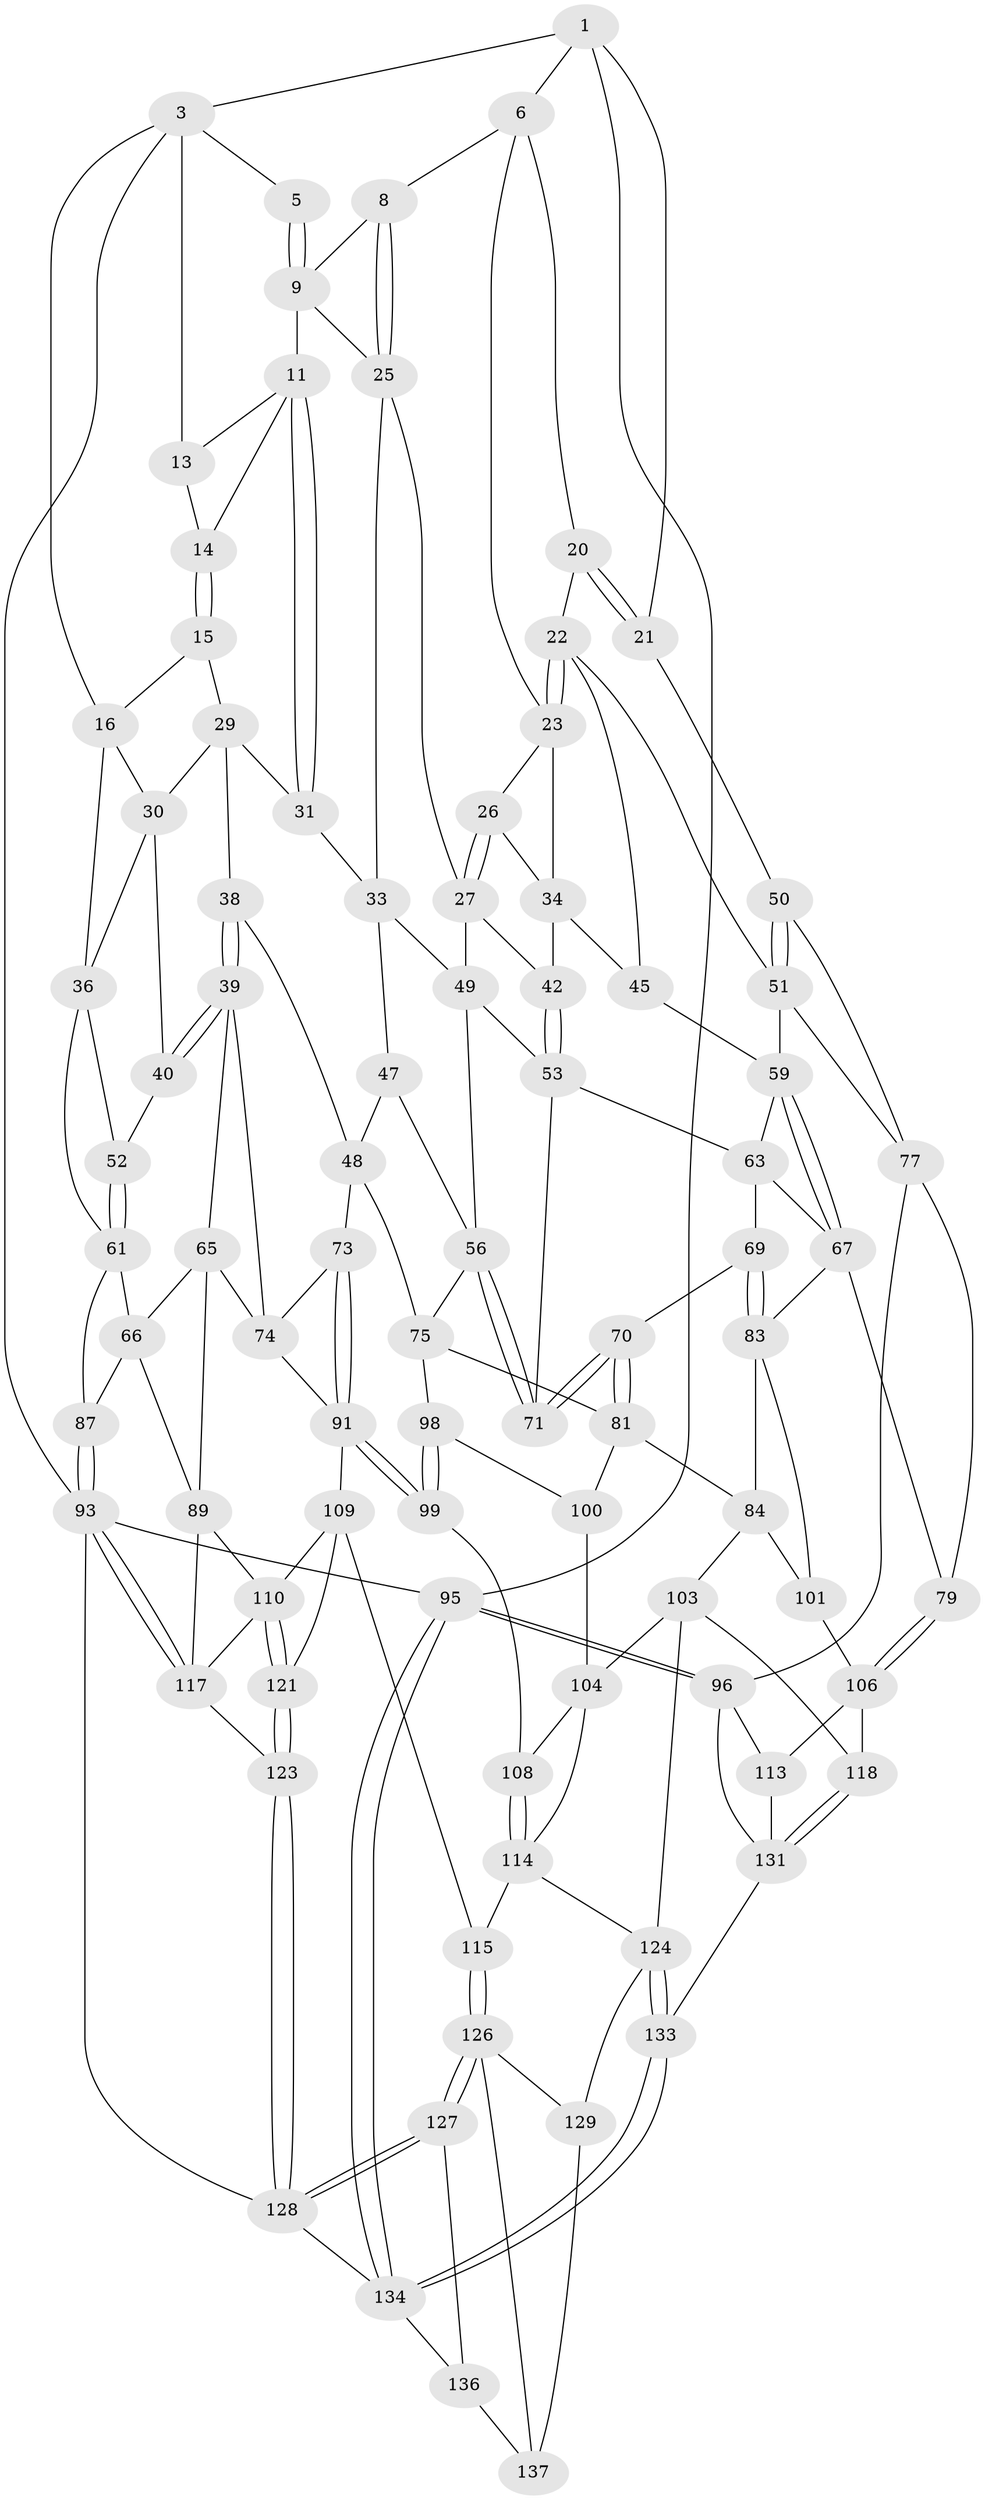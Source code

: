 // Generated by graph-tools (version 1.1) at 2025/52/02/27/25 19:52:40]
// undirected, 87 vertices, 191 edges
graph export_dot {
graph [start="1"]
  node [color=gray90,style=filled];
  1 [pos="+0.6063540713658069+0",super="+2"];
  3 [pos="+0+0",super="+4"];
  5 [pos="+0.5212743517140047+0"];
  6 [pos="+0.7140291535016331+0.08022393231978772",super="+7"];
  8 [pos="+0.5517745503660407+0.10691332386975766"];
  9 [pos="+0.4956549595834781+0",super="+10"];
  11 [pos="+0.3680820708477594+0.11740070587105007",super="+12"];
  13 [pos="+0.15832329928703698+0"];
  14 [pos="+0.1570149611470814+0",super="+18"];
  15 [pos="+0.1297745327432949+0.08753945770817004",super="+19"];
  16 [pos="+0.09699518770890614+0.1256625717090629",super="+17"];
  20 [pos="+0.8582955280109758+0.07365358362072144"];
  21 [pos="+1+0"];
  22 [pos="+0.8463357421805363+0.2227387997026361",super="+44"];
  23 [pos="+0.7658609705500307+0.1946435174711537",super="+24"];
  25 [pos="+0.5417355972052827+0.17118190599615477",super="+28"];
  26 [pos="+0.6794560487624562+0.16229766808335885"];
  27 [pos="+0.5860245113949594+0.2242120264863728",super="+43"];
  29 [pos="+0.22767312036699022+0.19422842351150452",super="+32"];
  30 [pos="+0.10718036481526393+0.21271273851193176",super="+35"];
  31 [pos="+0.3616102678088694+0.15594667287049668"];
  33 [pos="+0.4567248345976932+0.22733058029543046",super="+46"];
  34 [pos="+0.7078600546290831+0.23393945654056333",super="+41"];
  36 [pos="+0.0420850182772456+0.26640880912385523",super="+37"];
  38 [pos="+0.27547600745906414+0.30453645069844104"];
  39 [pos="+0.24476967857650822+0.3296498312738714",super="+64"];
  40 [pos="+0.2083443124225461+0.32028287205039985"];
  42 [pos="+0.6860755376889681+0.305886479995512"];
  45 [pos="+0.7880853564671672+0.3005879996717977"];
  47 [pos="+0.42929509260371734+0.3415795768059614"];
  48 [pos="+0.39605962412196494+0.34848498417545315",super="+72"];
  49 [pos="+0.5624293843196055+0.3012403076538171",super="+55"];
  50 [pos="+1+0.069332560664433"];
  51 [pos="+0.9074067633651229+0.26919262400358557",super="+58"];
  52 [pos="+0.0924314566803835+0.3451546091126384"];
  53 [pos="+0.6783799006074218+0.3773347055717542",super="+54"];
  56 [pos="+0.5550721167302147+0.4191643743425657",super="+57"];
  59 [pos="+0.8280191192541263+0.4162581176681775",super="+60"];
  61 [pos="+0.054008226433453044+0.42452537711994043",super="+62"];
  63 [pos="+0.7523765219773695+0.40196015617175773",super="+68"];
  65 [pos="+0.16425604817406075+0.46109591529013433",super="+88"];
  66 [pos="+0.1519217698982052+0.4616585409180433",super="+86"];
  67 [pos="+0.8028392603562203+0.5290614481310183",super="+80"];
  69 [pos="+0.6446002903307586+0.4416339176755941"];
  70 [pos="+0.6436440965540334+0.4409300366462149"];
  71 [pos="+0.6425099721785955+0.43704828000586715"];
  73 [pos="+0.3043574877031634+0.4928057043048916"];
  74 [pos="+0.28260452801023056+0.48656073233369584",super="+90"];
  75 [pos="+0.4968893255660067+0.4764960800515739",super="+76"];
  77 [pos="+1+0.5209381707346239",super="+78"];
  79 [pos="+0.945835257890666+0.5724763175110146"];
  81 [pos="+0.5841367544557158+0.5591248137777636",super="+82"];
  83 [pos="+0.6972258572890768+0.5560084418691038",super="+85"];
  84 [pos="+0.6345065868686093+0.5787662471355254",super="+102"];
  87 [pos="+0+0.5554367008051767"];
  89 [pos="+0.10470323676674763+0.6492182311801659",super="+112"];
  91 [pos="+0.3012045868567343+0.6634646813119034",super="+92"];
  93 [pos="+0+0.9499765126369303",super="+94"];
  95 [pos="+1+1"];
  96 [pos="+1+0.9999491239493871",super="+97"];
  98 [pos="+0.3909852879071013+0.5625772256061611"];
  99 [pos="+0.3495700607857667+0.6507370587508614"];
  100 [pos="+0.5345192132517899+0.588879395118931"];
  101 [pos="+0.7597200771663686+0.6538033460481361"];
  103 [pos="+0.6811741024093589+0.7130622291714672",super="+119"];
  104 [pos="+0.5476242913442575+0.7299850074991077",super="+105"];
  106 [pos="+0.8859317297609992+0.7680158969382768",super="+107"];
  108 [pos="+0.38637495689469253+0.6724210811040271"];
  109 [pos="+0.2855890386438716+0.7071943030398612",super="+116"];
  110 [pos="+0.22986516783060734+0.7545004023416859",super="+111"];
  113 [pos="+0.9374154976977398+0.7840684575363139"];
  114 [pos="+0.4020352134862013+0.7918509778772908",super="+120"];
  115 [pos="+0.34682444629899606+0.8084140764573201"];
  117 [pos="+0+0.8551117411294982",super="+122"];
  118 [pos="+0.7894263530798017+0.8741477378417071"];
  121 [pos="+0.22993501577084555+0.8281414621902723"];
  123 [pos="+0.19582443254240792+0.9501135417766939"];
  124 [pos="+0.7494535912064705+0.9390227266665462",super="+125"];
  126 [pos="+0.3163530275700579+0.9540768442267299",super="+130"];
  127 [pos="+0.2158267187571619+1"];
  128 [pos="+0.2145347108875531+1",super="+138"];
  129 [pos="+0.5157033673470488+0.8367591152895918"];
  131 [pos="+0.9430840946387914+0.8905806894039808",super="+132"];
  133 [pos="+0.7692861609648296+1"];
  134 [pos="+0.7714349554312026+1",super="+135"];
  136 [pos="+0.5139431208672783+0.9450806426484071"];
  137 [pos="+0.5137198582291689+0.9394013655507253"];
  1 -- 6;
  1 -- 3;
  1 -- 21;
  1 -- 95;
  3 -- 16;
  3 -- 93;
  3 -- 5;
  3 -- 13;
  5 -- 9;
  5 -- 9;
  6 -- 20;
  6 -- 8;
  6 -- 23;
  8 -- 9;
  8 -- 25;
  8 -- 25;
  9 -- 11;
  9 -- 25;
  11 -- 31;
  11 -- 31;
  11 -- 13;
  11 -- 14;
  13 -- 14;
  14 -- 15 [weight=2];
  14 -- 15;
  15 -- 16;
  15 -- 29;
  16 -- 30;
  16 -- 36;
  20 -- 21;
  20 -- 21;
  20 -- 22;
  21 -- 50;
  22 -- 23;
  22 -- 23;
  22 -- 51;
  22 -- 45;
  23 -- 34;
  23 -- 26;
  25 -- 27;
  25 -- 33;
  26 -- 27;
  26 -- 27;
  26 -- 34;
  27 -- 49;
  27 -- 42;
  29 -- 30;
  29 -- 38;
  29 -- 31;
  30 -- 40;
  30 -- 36;
  31 -- 33;
  33 -- 47;
  33 -- 49;
  34 -- 42;
  34 -- 45;
  36 -- 52;
  36 -- 61;
  38 -- 39;
  38 -- 39;
  38 -- 48;
  39 -- 40;
  39 -- 40;
  39 -- 65;
  39 -- 74;
  40 -- 52;
  42 -- 53;
  42 -- 53;
  45 -- 59;
  47 -- 48;
  47 -- 56;
  48 -- 73;
  48 -- 75;
  49 -- 56;
  49 -- 53;
  50 -- 51;
  50 -- 51;
  50 -- 77;
  51 -- 59;
  51 -- 77;
  52 -- 61;
  52 -- 61;
  53 -- 63;
  53 -- 71;
  56 -- 71;
  56 -- 71;
  56 -- 75;
  59 -- 67;
  59 -- 67;
  59 -- 63;
  61 -- 66;
  61 -- 87;
  63 -- 67;
  63 -- 69;
  65 -- 66;
  65 -- 89;
  65 -- 74;
  66 -- 89;
  66 -- 87;
  67 -- 83;
  67 -- 79;
  69 -- 70;
  69 -- 83;
  69 -- 83;
  70 -- 71;
  70 -- 71;
  70 -- 81;
  70 -- 81;
  73 -- 74;
  73 -- 91;
  73 -- 91;
  74 -- 91;
  75 -- 81;
  75 -- 98;
  77 -- 79;
  77 -- 96;
  79 -- 106;
  79 -- 106;
  81 -- 84;
  81 -- 100;
  83 -- 84;
  83 -- 101;
  84 -- 101;
  84 -- 103;
  87 -- 93;
  87 -- 93;
  89 -- 117;
  89 -- 110;
  91 -- 99;
  91 -- 99;
  91 -- 109;
  93 -- 117;
  93 -- 117;
  93 -- 95;
  93 -- 128;
  95 -- 96;
  95 -- 96;
  95 -- 134;
  95 -- 134;
  96 -- 131;
  96 -- 113;
  98 -- 99;
  98 -- 99;
  98 -- 100;
  99 -- 108;
  100 -- 104;
  101 -- 106;
  103 -- 104;
  103 -- 124;
  103 -- 118;
  104 -- 108;
  104 -- 114;
  106 -- 113;
  106 -- 118;
  108 -- 114;
  108 -- 114;
  109 -- 110;
  109 -- 121;
  109 -- 115;
  110 -- 121;
  110 -- 121;
  110 -- 117;
  113 -- 131;
  114 -- 115;
  114 -- 124;
  115 -- 126;
  115 -- 126;
  117 -- 123;
  118 -- 131;
  118 -- 131;
  121 -- 123;
  121 -- 123;
  123 -- 128;
  123 -- 128;
  124 -- 133;
  124 -- 133;
  124 -- 129;
  126 -- 127;
  126 -- 127;
  126 -- 129;
  126 -- 137;
  127 -- 128;
  127 -- 128;
  127 -- 136;
  128 -- 134;
  129 -- 137;
  131 -- 133;
  133 -- 134;
  133 -- 134;
  134 -- 136;
  136 -- 137;
}
